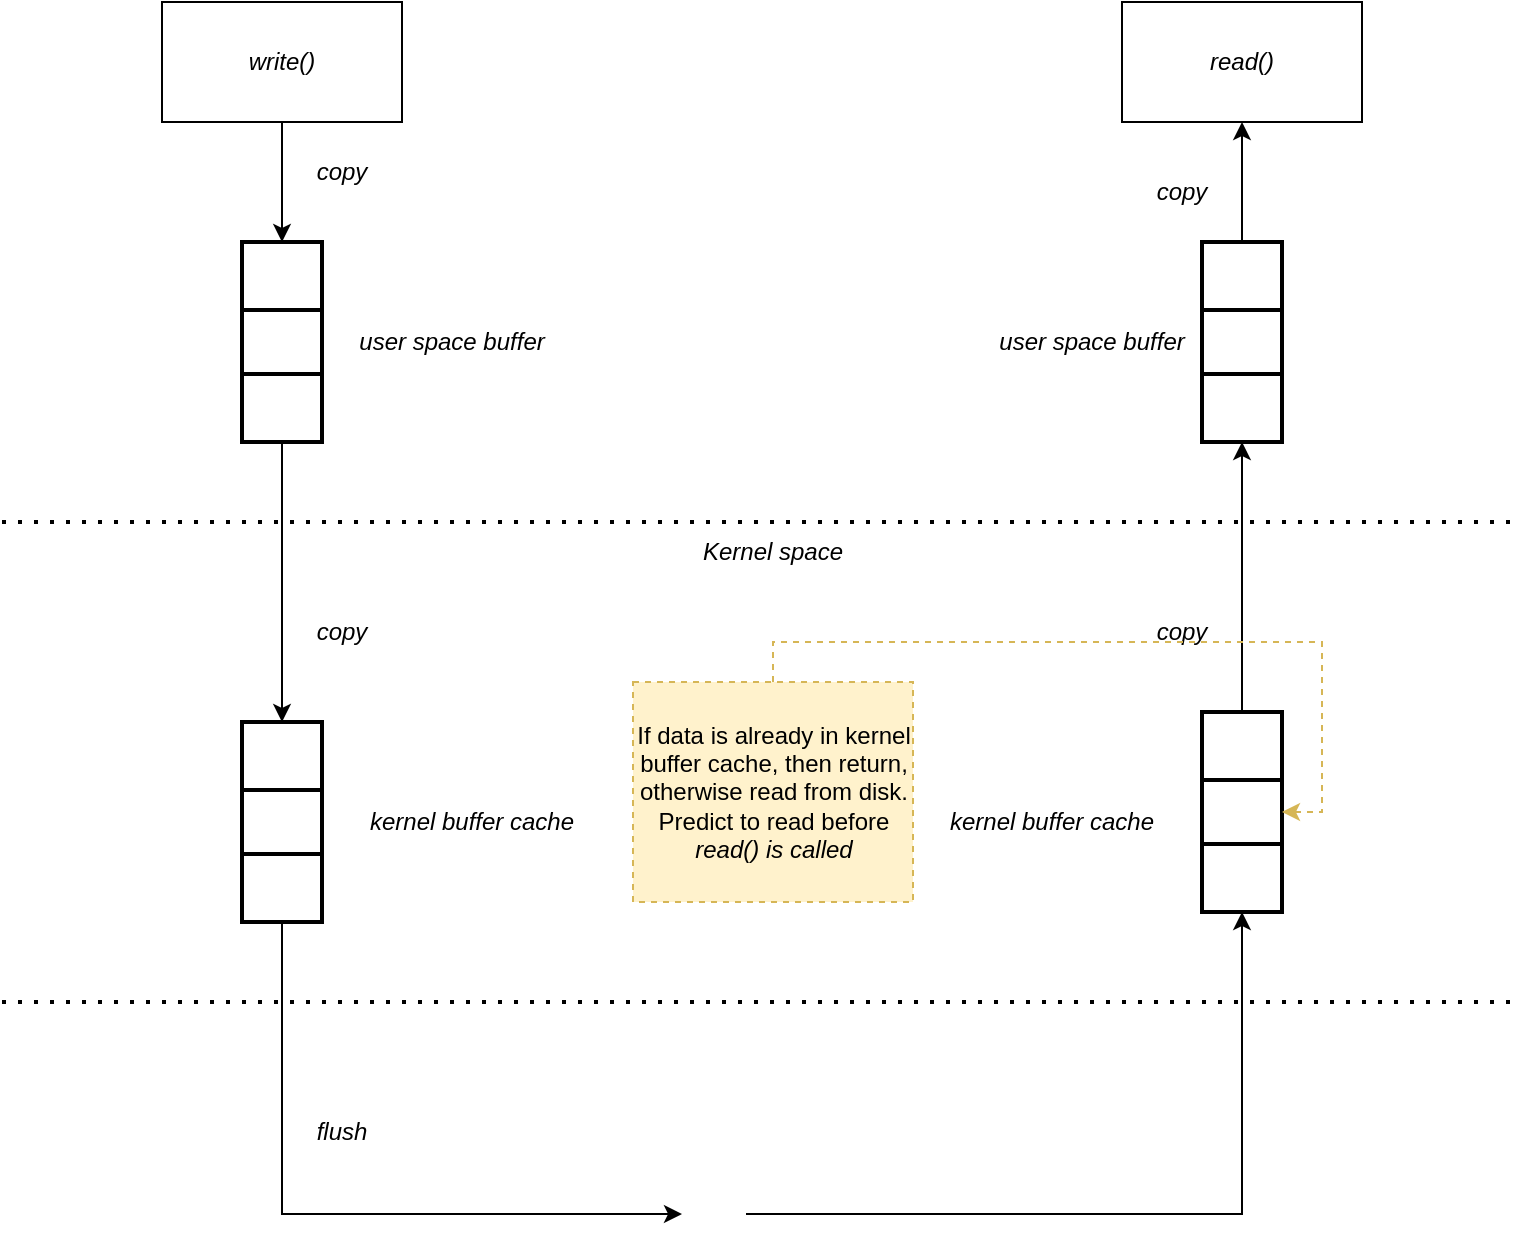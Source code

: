 <mxfile version="26.2.13">
  <diagram name="Page-1" id="6NJajwUTN3oI1Z_zOZMY">
    <mxGraphModel dx="1358" dy="763" grid="1" gridSize="10" guides="1" tooltips="1" connect="1" arrows="1" fold="1" page="1" pageScale="1" pageWidth="850" pageHeight="1100" math="0" shadow="0">
      <root>
        <mxCell id="0" />
        <mxCell id="1" parent="0" />
        <mxCell id="bEQfbQbRVx42ELSxJPiX-5" style="edgeStyle=orthogonalEdgeStyle;rounded=0;orthogonalLoop=1;jettySize=auto;html=1;exitX=0.5;exitY=1;exitDx=0;exitDy=0;entryX=0.5;entryY=0;entryDx=0;entryDy=0;" edge="1" parent="1" source="bEQfbQbRVx42ELSxJPiX-1" target="bEQfbQbRVx42ELSxJPiX-3">
          <mxGeometry relative="1" as="geometry" />
        </mxCell>
        <mxCell id="bEQfbQbRVx42ELSxJPiX-1" value="&lt;i&gt;write()&lt;/i&gt;" style="rounded=0;whiteSpace=wrap;html=1;" vertex="1" parent="1">
          <mxGeometry x="120" y="60" width="120" height="60" as="geometry" />
        </mxCell>
        <mxCell id="bEQfbQbRVx42ELSxJPiX-2" value="" style="endArrow=none;dashed=1;html=1;dashPattern=1 3;strokeWidth=2;rounded=0;" edge="1" parent="1">
          <mxGeometry width="50" height="50" relative="1" as="geometry">
            <mxPoint x="40" y="320" as="sourcePoint" />
            <mxPoint x="800" y="320" as="targetPoint" />
          </mxGeometry>
        </mxCell>
        <mxCell id="bEQfbQbRVx42ELSxJPiX-9" style="edgeStyle=orthogonalEdgeStyle;rounded=0;orthogonalLoop=1;jettySize=auto;html=1;exitX=0.5;exitY=1;exitDx=0;exitDy=0;entryX=0.5;entryY=0;entryDx=0;entryDy=0;" edge="1" parent="1" source="bEQfbQbRVx42ELSxJPiX-3" target="bEQfbQbRVx42ELSxJPiX-7">
          <mxGeometry relative="1" as="geometry" />
        </mxCell>
        <mxCell id="bEQfbQbRVx42ELSxJPiX-3" value="" style="strokeWidth=2;html=1;shape=mxgraph.lean_mapping.buffer_or_safety_stock;" vertex="1" parent="1">
          <mxGeometry x="160" y="180" width="40" height="100" as="geometry" />
        </mxCell>
        <mxCell id="bEQfbQbRVx42ELSxJPiX-4" value="&lt;i&gt;user space buffer&lt;/i&gt;" style="text;html=1;align=center;verticalAlign=middle;whiteSpace=wrap;rounded=0;" vertex="1" parent="1">
          <mxGeometry x="210" y="215" width="110" height="30" as="geometry" />
        </mxCell>
        <mxCell id="bEQfbQbRVx42ELSxJPiX-6" value="&lt;i&gt;copy&lt;/i&gt;" style="text;html=1;align=center;verticalAlign=middle;whiteSpace=wrap;rounded=0;" vertex="1" parent="1">
          <mxGeometry x="180" y="130" width="60" height="30" as="geometry" />
        </mxCell>
        <mxCell id="bEQfbQbRVx42ELSxJPiX-14" style="edgeStyle=orthogonalEdgeStyle;rounded=0;orthogonalLoop=1;jettySize=auto;html=1;exitX=0.5;exitY=1;exitDx=0;exitDy=0;entryX=0;entryY=0.5;entryDx=0;entryDy=0;" edge="1" parent="1" source="bEQfbQbRVx42ELSxJPiX-7" target="bEQfbQbRVx42ELSxJPiX-13">
          <mxGeometry relative="1" as="geometry" />
        </mxCell>
        <mxCell id="bEQfbQbRVx42ELSxJPiX-7" value="" style="strokeWidth=2;html=1;shape=mxgraph.lean_mapping.buffer_or_safety_stock;" vertex="1" parent="1">
          <mxGeometry x="160" y="420" width="40" height="100" as="geometry" />
        </mxCell>
        <mxCell id="bEQfbQbRVx42ELSxJPiX-8" value="&lt;i&gt;kernel buffer cache&lt;/i&gt;" style="text;html=1;align=center;verticalAlign=middle;whiteSpace=wrap;rounded=0;" vertex="1" parent="1">
          <mxGeometry x="220" y="455" width="110" height="30" as="geometry" />
        </mxCell>
        <mxCell id="bEQfbQbRVx42ELSxJPiX-10" value="&lt;i&gt;copy&lt;/i&gt;" style="text;html=1;align=center;verticalAlign=middle;whiteSpace=wrap;rounded=0;" vertex="1" parent="1">
          <mxGeometry x="180" y="360" width="60" height="30" as="geometry" />
        </mxCell>
        <mxCell id="bEQfbQbRVx42ELSxJPiX-11" value="" style="endArrow=none;dashed=1;html=1;dashPattern=1 3;strokeWidth=2;rounded=0;" edge="1" parent="1">
          <mxGeometry width="50" height="50" relative="1" as="geometry">
            <mxPoint x="40" y="560" as="sourcePoint" />
            <mxPoint x="800" y="560" as="targetPoint" />
          </mxGeometry>
        </mxCell>
        <mxCell id="bEQfbQbRVx42ELSxJPiX-12" value="&lt;i&gt;Kernel space&lt;/i&gt;" style="text;html=1;align=center;verticalAlign=middle;whiteSpace=wrap;rounded=0;" vertex="1" parent="1">
          <mxGeometry x="373" y="320" width="105" height="30" as="geometry" />
        </mxCell>
        <mxCell id="bEQfbQbRVx42ELSxJPiX-26" style="edgeStyle=orthogonalEdgeStyle;rounded=0;orthogonalLoop=1;jettySize=auto;html=1;exitX=1;exitY=0.5;exitDx=0;exitDy=0;entryX=0.5;entryY=1;entryDx=0;entryDy=0;" edge="1" parent="1" source="bEQfbQbRVx42ELSxJPiX-13" target="bEQfbQbRVx42ELSxJPiX-22">
          <mxGeometry relative="1" as="geometry" />
        </mxCell>
        <mxCell id="bEQfbQbRVx42ELSxJPiX-13" value="" style="shape=image;html=1;verticalAlign=top;verticalLabelPosition=bottom;labelBackgroundColor=#ffffff;imageAspect=0;aspect=fixed;image=https://cdn4.iconfinder.com/data/icons/PixeloPhilia_2/PNG/hdd.png" vertex="1" parent="1">
          <mxGeometry x="380" y="650" width="32" height="32" as="geometry" />
        </mxCell>
        <mxCell id="bEQfbQbRVx42ELSxJPiX-15" value="&lt;i&gt;flush&lt;/i&gt;" style="text;html=1;align=center;verticalAlign=middle;whiteSpace=wrap;rounded=0;" vertex="1" parent="1">
          <mxGeometry x="180" y="610" width="60" height="30" as="geometry" />
        </mxCell>
        <mxCell id="bEQfbQbRVx42ELSxJPiX-16" value="&lt;i&gt;read()&lt;/i&gt;" style="rounded=0;whiteSpace=wrap;html=1;" vertex="1" parent="1">
          <mxGeometry x="600" y="60" width="120" height="60" as="geometry" />
        </mxCell>
        <mxCell id="bEQfbQbRVx42ELSxJPiX-20" style="edgeStyle=orthogonalEdgeStyle;rounded=0;orthogonalLoop=1;jettySize=auto;html=1;exitX=0.5;exitY=0;exitDx=0;exitDy=0;entryX=0.5;entryY=1;entryDx=0;entryDy=0;" edge="1" parent="1" source="bEQfbQbRVx42ELSxJPiX-17" target="bEQfbQbRVx42ELSxJPiX-16">
          <mxGeometry relative="1" as="geometry" />
        </mxCell>
        <mxCell id="bEQfbQbRVx42ELSxJPiX-17" value="" style="strokeWidth=2;html=1;shape=mxgraph.lean_mapping.buffer_or_safety_stock;" vertex="1" parent="1">
          <mxGeometry x="640" y="180" width="40" height="100" as="geometry" />
        </mxCell>
        <mxCell id="bEQfbQbRVx42ELSxJPiX-19" value="&lt;i&gt;user space buffer&lt;/i&gt;" style="text;html=1;align=center;verticalAlign=middle;whiteSpace=wrap;rounded=0;" vertex="1" parent="1">
          <mxGeometry x="530" y="215" width="110" height="30" as="geometry" />
        </mxCell>
        <mxCell id="bEQfbQbRVx42ELSxJPiX-21" value="&lt;i&gt;copy&lt;/i&gt;" style="text;html=1;align=center;verticalAlign=middle;whiteSpace=wrap;rounded=0;" vertex="1" parent="1">
          <mxGeometry x="600" y="140" width="60" height="30" as="geometry" />
        </mxCell>
        <mxCell id="bEQfbQbRVx42ELSxJPiX-24" style="edgeStyle=orthogonalEdgeStyle;rounded=0;orthogonalLoop=1;jettySize=auto;html=1;exitX=0.5;exitY=0;exitDx=0;exitDy=0;entryX=0.5;entryY=1;entryDx=0;entryDy=0;" edge="1" parent="1" source="bEQfbQbRVx42ELSxJPiX-22" target="bEQfbQbRVx42ELSxJPiX-17">
          <mxGeometry relative="1" as="geometry" />
        </mxCell>
        <mxCell id="bEQfbQbRVx42ELSxJPiX-22" value="" style="strokeWidth=2;html=1;shape=mxgraph.lean_mapping.buffer_or_safety_stock;" vertex="1" parent="1">
          <mxGeometry x="640" y="415" width="40" height="100" as="geometry" />
        </mxCell>
        <mxCell id="bEQfbQbRVx42ELSxJPiX-23" value="&lt;i&gt;kernel buffer cache&lt;/i&gt;" style="text;html=1;align=center;verticalAlign=middle;whiteSpace=wrap;rounded=0;" vertex="1" parent="1">
          <mxGeometry x="510" y="455" width="110" height="30" as="geometry" />
        </mxCell>
        <mxCell id="bEQfbQbRVx42ELSxJPiX-25" value="&lt;i&gt;copy&lt;/i&gt;" style="text;html=1;align=center;verticalAlign=middle;whiteSpace=wrap;rounded=0;" vertex="1" parent="1">
          <mxGeometry x="600" y="360" width="60" height="30" as="geometry" />
        </mxCell>
        <mxCell id="bEQfbQbRVx42ELSxJPiX-28" style="edgeStyle=orthogonalEdgeStyle;rounded=0;orthogonalLoop=1;jettySize=auto;html=1;exitX=0.5;exitY=0;exitDx=0;exitDy=0;entryX=1;entryY=0.5;entryDx=0;entryDy=0;dashed=1;fillColor=#fff2cc;strokeColor=#d6b656;" edge="1" parent="1" source="bEQfbQbRVx42ELSxJPiX-27" target="bEQfbQbRVx42ELSxJPiX-22">
          <mxGeometry relative="1" as="geometry" />
        </mxCell>
        <mxCell id="bEQfbQbRVx42ELSxJPiX-27" value="If data is already in kernel buffer cache, then return, otherwise read from disk. Predict to read before &lt;i&gt;read() is called&lt;/i&gt;" style="text;html=1;align=center;verticalAlign=middle;whiteSpace=wrap;rounded=0;fillColor=#fff2cc;strokeColor=#d6b656;dashed=1;" vertex="1" parent="1">
          <mxGeometry x="355.5" y="400" width="140" height="110" as="geometry" />
        </mxCell>
      </root>
    </mxGraphModel>
  </diagram>
</mxfile>
